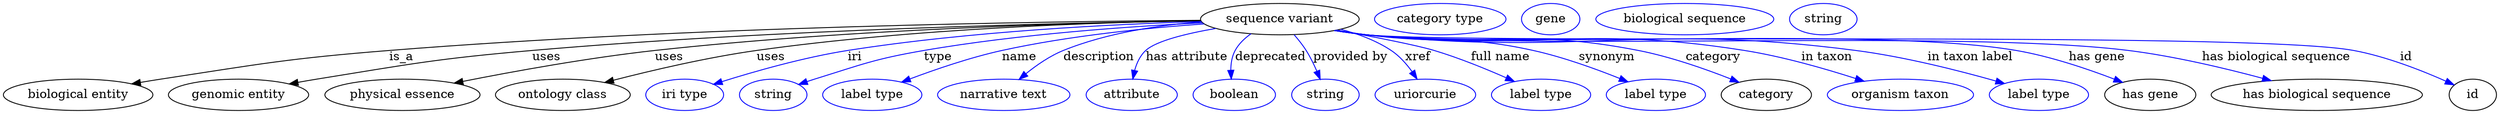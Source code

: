 digraph {
	graph [bb="0,0,2841.1,123"];
	node [label="\N"];
	"sequence variant"	[height=0.5,
		label="sequence variant",
		pos="1454.1,105",
		width=2.5095];
	"biological entity"	[height=0.5,
		pos="85.142,18",
		width=2.3651];
	"sequence variant" -> "biological entity"	[label=is_a,
		lp="454.14,61.5",
		pos="e,146.25,30.537 1363.8,103.64 1186.4,102.33 780.33,96.32 440.14,69 323.59,59.64 294.71,53.744 179.14,36 171.73,34.863 164.01,33.597 \
156.32,32.284"];
	"genomic entity"	[height=0.5,
		pos="268.14,18",
		width=2.2206];
	"sequence variant" -> "genomic entity"	[label=uses,
		lp="619.64,61.5",
		pos="e,325.99,30.531 1364.2,103.03 1208.8,100.73 879.89,93.202 603.14,69 493.25,59.39 466.03,53.689 357.14,36 350.36,34.898 343.3,33.678 \
336.26,32.411"];
	"physical essence"	[height=0.5,
		pos="454.14,18",
		width=2.4553];
	"sequence variant" -> "physical essence"	[label=uses,
		lp="759.64,61.5",
		pos="e,513.34,31.444 1364.1,103.05 1228.8,100.85 965.49,93.49 743.14,69 667.43,60.661 581.52,44.994 523.18,33.411"];
	"ontology class"	[height=0.5,
		pos="637.14,18",
		width=2.1304];
	"sequence variant" -> "ontology class"	[label=uses,
		lp="875.64,61.5",
		pos="e,685.23,32.213 1364,103.25 1247,101.24 1036.9,94.078 859.14,69 802.77,61.048 739.52,46.205 695,34.75"];
	iri	[color=blue,
		height=0.5,
		label="iri type",
		pos="776.14,18",
		width=1.2277];
	"sequence variant" -> iri	[color=blue,
		label=iri,
		lp="971.14,61.5",
		pos="e,809.13,30.064 1364.5,102.23 1265.6,99.208 1102.2,91.04 963.14,69 912.72,61.008 856.28,44.892 818.73,33.11",
		style=solid];
	type	[color=blue,
		height=0.5,
		label=string,
		pos="877.14,18",
		width=1.0652];
	"sequence variant" -> type	[color=blue,
		label=type,
		lp="1063.1,61.5",
		pos="e,906.09,29.908 1365.8,100.9 1283,96.928 1155.9,88.118 1047.1,69 991.4,59.204 978.14,52.974 924.14,36 921.39,35.134 918.55,34.206 \
915.71,33.246",
		style=solid];
	name	[color=blue,
		height=0.5,
		label="label type",
		pos="990.14,18",
		width=1.5707];
	"sequence variant" -> name	[color=blue,
		label=name,
		lp="1156.1,61.5",
		pos="e,1023.2,32.655 1367.6,99.637 1303.2,95.146 1213.4,86.256 1136.1,69 1100.4,61.023 1061.3,47.328 1032.5,36.286",
		style=solid];
	description	[color=blue,
		height=0.5,
		label="narrative text",
		pos="1140.1,18",
		width=2.0943];
	"sequence variant" -> description	[color=blue,
		label=description,
		lp="1245.6,61.5",
		pos="e,1156.8,35.74 1364.5,102.46 1315.8,98.937 1255.4,90.09 1205.1,69 1190.4,62.789 1176,52.361 1164.5,42.631",
		style=solid];
	"has attribute"	[color=blue,
		height=0.5,
		label=attribute,
		pos="1285.1,18",
		width=1.4443];
	"sequence variant" -> "has attribute"	[color=blue,
		label="has attribute",
		lp="1345.1,61.5",
		pos="e,1285.3,36.07 1379.4,94.734 1345.4,89.06 1310.2,80.624 1298.1,69 1291.9,62.972 1288.5,54.365 1286.7,45.987",
		style=solid];
	deprecated	[color=blue,
		height=0.5,
		label=boolean,
		pos="1402.1,18",
		width=1.2999];
	"sequence variant" -> deprecated	[color=blue,
		label=deprecated,
		lp="1439.6,61.5",
		pos="e,1396.7,36.212 1418.1,88.372 1410.5,83.332 1403.5,76.937 1399.1,69 1395.4,62.187 1394.6,54.037 1395.2,46.313",
		style=solid];
	"provided by"	[color=blue,
		height=0.5,
		label=string,
		pos="1505.1,18",
		width=1.0652];
	"sequence variant" -> "provided by"	[color=blue,
		label="provided by",
		lp="1534.6,61.5",
		pos="e,1499.6,35.845 1470.5,87.025 1475.3,81.547 1480.3,75.265 1484.1,69 1488.7,61.677 1492.6,53.209 1495.9,45.348",
		style=solid];
	xref	[color=blue,
		height=0.5,
		label=uriorcurie,
		pos="1619.1,18",
		width=1.5887];
	"sequence variant" -> xref	[color=blue,
		label=xref,
		lp="1611.6,61.5",
		pos="e,1610,36.181 1523.9,93.401 1543.6,88.2 1564.2,80.472 1581.1,69 1590.4,62.767 1598.3,53.564 1604.4,44.746",
		style=solid];
	"full name"	[color=blue,
		height=0.5,
		label="label type",
		pos="1751.1,18",
		width=1.5707];
	"sequence variant" -> "full name"	[color=blue,
		label="full name",
		lp="1704.6,61.5",
		pos="e,1720.9,33.433 1519.2,92.435 1560.4,84.845 1609.6,75.208 1630.1,69 1658.1,60.546 1688.4,48.004 1711.7,37.597",
		style=solid];
	synonym	[color=blue,
		height=0.5,
		label="label type",
		pos="1882.1,18",
		width=1.5707];
	"sequence variant" -> synonym	[color=blue,
		label=synonym,
		lp="1826.1,61.5",
		pos="e,1850.3,32.946 1518.2,92.276 1529.8,90.359 1541.8,88.509 1553.1,87 1636.8,75.852 1659.8,87.331 1742.1,69 1776.3,61.402 1813.5,47.836 \
1841,36.75",
		style=solid];
	category	[height=0.5,
		pos="2008.1,18",
		width=1.4263];
	"sequence variant" -> category	[color=blue,
		label=category,
		lp="1947.6,61.5",
		pos="e,1976.9,32.467 1517.4,92.059 1529.2,90.129 1541.5,88.331 1553.1,87 1689.8,71.335 1727.2,95.53 1862.1,69 1898.8,61.805 1938.7,47.642 \
1967.6,36.221",
		style=solid];
	"in taxon"	[color=blue,
		height=0.5,
		label="organism taxon",
		pos="2161.1,18",
		width=2.3109];
	"sequence variant" -> "in taxon"	[color=blue,
		label="in taxon",
		lp="2077.1,61.5",
		pos="e,2119.7,33.607 1516.8,91.99 1528.8,90.041 1541.4,88.254 1553.1,87 1743.3,66.772 1794.2,99.066 1983.1,69 2026.8,62.059 2074.9,48.14 \
2110.1,36.746",
		style=solid];
	"in taxon label"	[color=blue,
		height=0.5,
		label="label type",
		pos="2319.1,18",
		width=1.5707];
	"sequence variant" -> "in taxon label"	[color=blue,
		label="in taxon label",
		lp="2240.6,61.5",
		pos="e,2279.9,31.003 1516.5,91.942 1528.6,89.985 1541.3,88.207 1553.1,87 1799.6,61.982 1864.5,101 2110.1,69 2165.8,61.749 2228.2,45.753 \
2270.2,33.795",
		style=solid];
	"has gene"	[height=0.5,
		pos="2446.1,18",
		width=1.4443];
	"sequence variant" -> "has gene"	[color=blue,
		label="has gene",
		lp="2385.1,61.5",
		pos="e,2414.6,32.317 1516.3,91.908 1528.5,89.941 1541.2,88.168 1553.1,87 1716.9,71.038 2131,96.844 2293.1,69 2332.2,62.299 2374.8,47.702 \
2405.2,36.001",
		style=solid];
	"has biological sequence"	[height=0.5,
		pos="2636.1,18",
		width=3.34];
	"sequence variant" -> "has biological sequence"	[color=blue,
		label="has biological sequence",
		lp="2589.6,61.5",
		pos="e,2584.1,34.304 1516.3,91.874 1528.5,89.909 1541.2,88.146 1553.1,87 1745.2,68.623 2229.7,92.98 2421.1,69 2473.5,62.438 2531.8,48.458 \
2574.4,36.945",
		style=solid];
	id	[height=0.5,
		pos="2814.1,18",
		width=0.75];
	"sequence variant" -> id	[color=blue,
		label=id,
		lp="2738.1,61.5",
		pos="e,2792.6,29.486 1516,91.871 1528.3,89.893 1541.1,88.126 1553.1,87 1677.6,75.387 2555.2,91.892 2678.1,69 2715.6,62.026 2756.3,45.811 \
2783.3,33.726",
		style=solid];
	"named thing_category"	[color=blue,
		height=0.5,
		label="category type",
		pos="1637.1,105",
		width=2.0762];
	"sequence variant_has gene"	[color=blue,
		height=0.5,
		label=gene,
		pos="1763.1,105",
		width=0.92075];
	"sequence variant_has biological sequence"	[color=blue,
		height=0.5,
		label="biological sequence",
		pos="1916.1,105",
		width=2.8164];
	"sequence variant_id"	[color=blue,
		height=0.5,
		label=string,
		pos="2074.1,105",
		width=1.0652];
}
